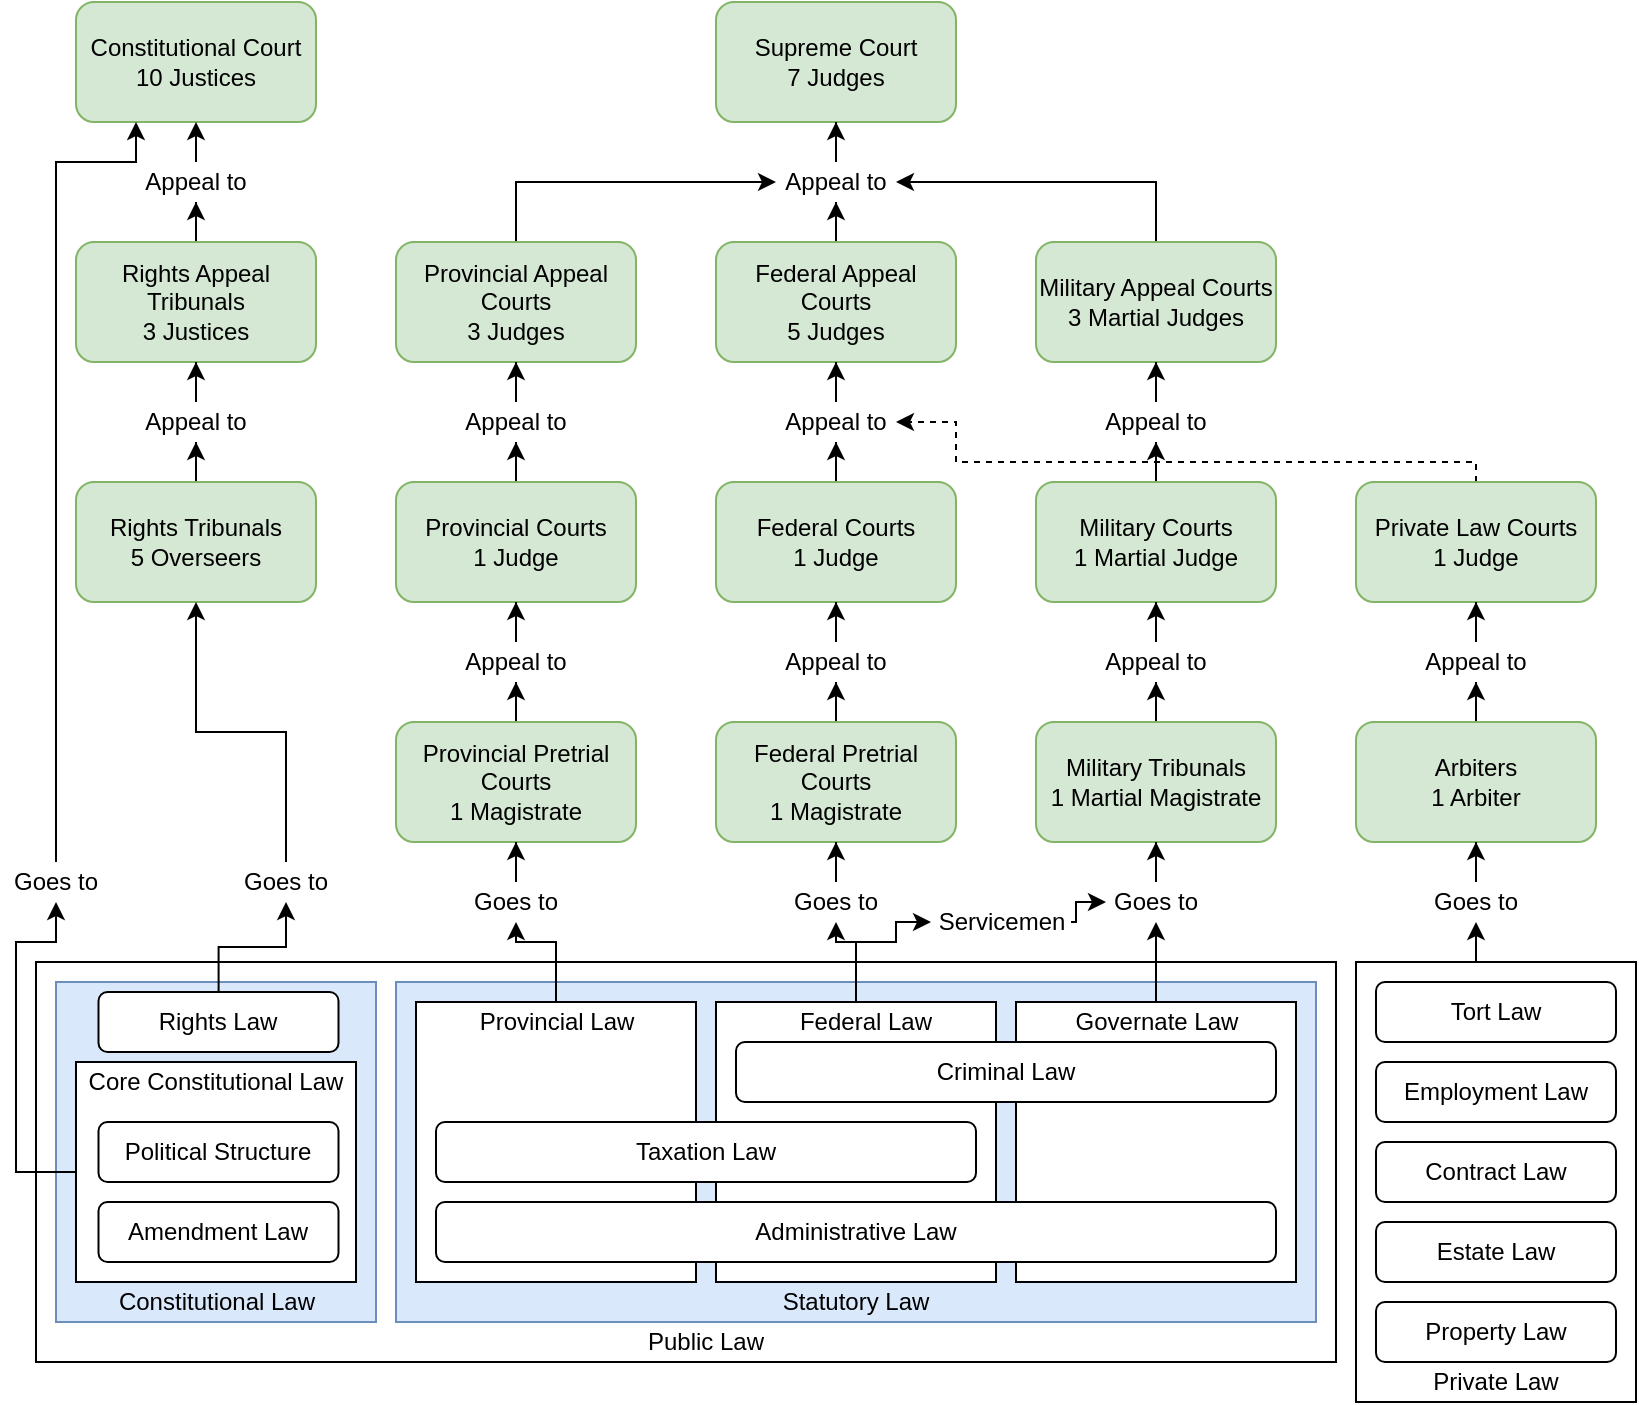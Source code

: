 <mxfile version="20.8.18" type="device"><diagram name="Page-1" id="FLaIdaQHmKAp2E7NLNru"><mxGraphModel dx="1167" dy="601" grid="1" gridSize="10" guides="1" tooltips="1" connect="1" arrows="1" fold="1" page="1" pageScale="1" pageWidth="850" pageHeight="1100" math="0" shadow="0"><root><mxCell id="0"/><mxCell id="1" parent="0"/><mxCell id="06vIxIqVGqbf8fJdhNE2-94" style="edgeStyle=orthogonalEdgeStyle;rounded=0;orthogonalLoop=1;jettySize=auto;html=1;" edge="1" parent="1" source="06vIxIqVGqbf8fJdhNE2-80" target="06vIxIqVGqbf8fJdhNE2-92"><mxGeometry relative="1" as="geometry"><Array as="points"><mxPoint x="745" y="480"/><mxPoint x="745" y="480"/></Array></mxGeometry></mxCell><mxCell id="06vIxIqVGqbf8fJdhNE2-80" value="" style="rounded=0;whiteSpace=wrap;html=1;" vertex="1" parent="1"><mxGeometry x="685" y="490" width="140" height="220" as="geometry"/></mxCell><mxCell id="06vIxIqVGqbf8fJdhNE2-68" value="" style="rounded=0;whiteSpace=wrap;html=1;" vertex="1" parent="1"><mxGeometry x="25" y="490" width="650" height="200" as="geometry"/></mxCell><mxCell id="06vIxIqVGqbf8fJdhNE2-27" value="" style="rounded=0;whiteSpace=wrap;html=1;fillColor=#dae8fc;strokeColor=#6c8ebf;" vertex="1" parent="1"><mxGeometry x="205" y="500" width="460" height="170" as="geometry"/></mxCell><mxCell id="06vIxIqVGqbf8fJdhNE2-105" style="edgeStyle=orthogonalEdgeStyle;rounded=0;orthogonalLoop=1;jettySize=auto;html=1;entryX=0.5;entryY=1;entryDx=0;entryDy=0;" edge="1" parent="1" source="06vIxIqVGqbf8fJdhNE2-22" target="06vIxIqVGqbf8fJdhNE2-87"><mxGeometry relative="1" as="geometry"><Array as="points"><mxPoint x="285" y="480"/><mxPoint x="265" y="480"/></Array></mxGeometry></mxCell><mxCell id="06vIxIqVGqbf8fJdhNE2-22" value="" style="rounded=0;whiteSpace=wrap;html=1;" vertex="1" parent="1"><mxGeometry x="215" y="510" width="140" height="140" as="geometry"/></mxCell><mxCell id="06vIxIqVGqbf8fJdhNE2-102" style="edgeStyle=orthogonalEdgeStyle;rounded=0;orthogonalLoop=1;jettySize=auto;html=1;" edge="1" parent="1" source="06vIxIqVGqbf8fJdhNE2-23" target="06vIxIqVGqbf8fJdhNE2-91"><mxGeometry relative="1" as="geometry"/></mxCell><mxCell id="06vIxIqVGqbf8fJdhNE2-23" value="" style="rounded=0;whiteSpace=wrap;html=1;" vertex="1" parent="1"><mxGeometry x="515" y="510" width="140" height="140" as="geometry"/></mxCell><mxCell id="06vIxIqVGqbf8fJdhNE2-97" style="edgeStyle=orthogonalEdgeStyle;rounded=0;orthogonalLoop=1;jettySize=auto;html=1;entryX=0.5;entryY=1;entryDx=0;entryDy=0;" edge="1" parent="1" source="06vIxIqVGqbf8fJdhNE2-21" target="06vIxIqVGqbf8fJdhNE2-90"><mxGeometry relative="1" as="geometry"><Array as="points"><mxPoint x="435" y="480"/><mxPoint x="425" y="480"/></Array></mxGeometry></mxCell><mxCell id="06vIxIqVGqbf8fJdhNE2-98" style="edgeStyle=orthogonalEdgeStyle;rounded=0;orthogonalLoop=1;jettySize=auto;html=1;entryX=0;entryY=0.5;entryDx=0;entryDy=0;" edge="1" parent="1" source="06vIxIqVGqbf8fJdhNE2-21" target="06vIxIqVGqbf8fJdhNE2-96"><mxGeometry relative="1" as="geometry"><Array as="points"><mxPoint x="435" y="480"/><mxPoint x="455" y="480"/><mxPoint x="455" y="470"/></Array></mxGeometry></mxCell><mxCell id="06vIxIqVGqbf8fJdhNE2-21" value="" style="rounded=0;whiteSpace=wrap;html=1;" vertex="1" parent="1"><mxGeometry x="365" y="510" width="140" height="140" as="geometry"/></mxCell><mxCell id="06vIxIqVGqbf8fJdhNE2-4" value="Supreme Court&lt;br&gt;7 Judges" style="rounded=1;whiteSpace=wrap;html=1;fillColor=#d5e8d4;strokeColor=#82b366;" vertex="1" parent="1"><mxGeometry x="365" y="10" width="120" height="60" as="geometry"/></mxCell><mxCell id="06vIxIqVGqbf8fJdhNE2-5" value="Constitutional Court&lt;br&gt;10 Justices" style="rounded=1;whiteSpace=wrap;html=1;fillColor=#d5e8d4;strokeColor=#82b366;" vertex="1" parent="1"><mxGeometry x="45" y="10" width="120" height="60" as="geometry"/></mxCell><mxCell id="06vIxIqVGqbf8fJdhNE2-41" style="edgeStyle=orthogonalEdgeStyle;rounded=0;orthogonalLoop=1;jettySize=auto;html=1;entryX=0.5;entryY=1;entryDx=0;entryDy=0;" edge="1" parent="1" source="06vIxIqVGqbf8fJdhNE2-6" target="06vIxIqVGqbf8fJdhNE2-40"><mxGeometry relative="1" as="geometry"/></mxCell><mxCell id="06vIxIqVGqbf8fJdhNE2-6" value="Federal Appeal Courts&lt;br&gt;5 Judges" style="rounded=1;whiteSpace=wrap;html=1;fillColor=#d5e8d4;strokeColor=#82b366;" vertex="1" parent="1"><mxGeometry x="365" y="130" width="120" height="60" as="geometry"/></mxCell><mxCell id="06vIxIqVGqbf8fJdhNE2-43" style="edgeStyle=orthogonalEdgeStyle;rounded=0;orthogonalLoop=1;jettySize=auto;html=1;entryX=0;entryY=0.5;entryDx=0;entryDy=0;" edge="1" parent="1" source="06vIxIqVGqbf8fJdhNE2-9" target="06vIxIqVGqbf8fJdhNE2-40"><mxGeometry relative="1" as="geometry"><Array as="points"><mxPoint x="265" y="100"/></Array></mxGeometry></mxCell><mxCell id="06vIxIqVGqbf8fJdhNE2-9" value="Provincial Appeal Courts&lt;br&gt;3 Judges" style="rounded=1;whiteSpace=wrap;html=1;fillColor=#d5e8d4;strokeColor=#82b366;" vertex="1" parent="1"><mxGeometry x="205" y="130" width="120" height="60" as="geometry"/></mxCell><mxCell id="06vIxIqVGqbf8fJdhNE2-44" style="edgeStyle=orthogonalEdgeStyle;rounded=0;orthogonalLoop=1;jettySize=auto;html=1;entryX=1;entryY=0.5;entryDx=0;entryDy=0;" edge="1" parent="1" source="06vIxIqVGqbf8fJdhNE2-10" target="06vIxIqVGqbf8fJdhNE2-40"><mxGeometry relative="1" as="geometry"><Array as="points"><mxPoint x="585" y="100"/></Array></mxGeometry></mxCell><mxCell id="06vIxIqVGqbf8fJdhNE2-10" value="Military Appeal Courts&lt;br&gt;3 Martial Judges" style="rounded=1;whiteSpace=wrap;html=1;fillColor=#d5e8d4;strokeColor=#82b366;" vertex="1" parent="1"><mxGeometry x="525" y="130" width="120" height="60" as="geometry"/></mxCell><mxCell id="06vIxIqVGqbf8fJdhNE2-49" style="edgeStyle=orthogonalEdgeStyle;rounded=0;orthogonalLoop=1;jettySize=auto;html=1;entryX=0.5;entryY=1;entryDx=0;entryDy=0;" edge="1" parent="1" source="06vIxIqVGqbf8fJdhNE2-11" target="06vIxIqVGqbf8fJdhNE2-45"><mxGeometry relative="1" as="geometry"/></mxCell><mxCell id="06vIxIqVGqbf8fJdhNE2-11" value="Provincial Courts&lt;br&gt;1 Judge" style="rounded=1;whiteSpace=wrap;html=1;fillColor=#d5e8d4;strokeColor=#82b366;" vertex="1" parent="1"><mxGeometry x="205" y="250" width="120" height="60" as="geometry"/></mxCell><mxCell id="06vIxIqVGqbf8fJdhNE2-48" style="edgeStyle=orthogonalEdgeStyle;rounded=0;orthogonalLoop=1;jettySize=auto;html=1;entryX=0.5;entryY=1;entryDx=0;entryDy=0;" edge="1" parent="1" source="06vIxIqVGqbf8fJdhNE2-12" target="06vIxIqVGqbf8fJdhNE2-46"><mxGeometry relative="1" as="geometry"/></mxCell><mxCell id="06vIxIqVGqbf8fJdhNE2-12" value="Federal Courts&lt;br&gt;1 Judge" style="rounded=1;whiteSpace=wrap;html=1;fillColor=#d5e8d4;strokeColor=#82b366;" vertex="1" parent="1"><mxGeometry x="365" y="250" width="120" height="60" as="geometry"/></mxCell><mxCell id="06vIxIqVGqbf8fJdhNE2-52" style="edgeStyle=orthogonalEdgeStyle;rounded=0;orthogonalLoop=1;jettySize=auto;html=1;" edge="1" parent="1" source="06vIxIqVGqbf8fJdhNE2-13" target="06vIxIqVGqbf8fJdhNE2-47"><mxGeometry relative="1" as="geometry"/></mxCell><mxCell id="06vIxIqVGqbf8fJdhNE2-13" value="Military Courts&lt;br&gt;1 Martial Judge" style="rounded=1;whiteSpace=wrap;html=1;fillColor=#d5e8d4;strokeColor=#82b366;" vertex="1" parent="1"><mxGeometry x="525" y="250" width="120" height="60" as="geometry"/></mxCell><mxCell id="06vIxIqVGqbf8fJdhNE2-57" style="edgeStyle=orthogonalEdgeStyle;rounded=0;orthogonalLoop=1;jettySize=auto;html=1;entryX=0.5;entryY=1;entryDx=0;entryDy=0;" edge="1" parent="1" source="06vIxIqVGqbf8fJdhNE2-14" target="06vIxIqVGqbf8fJdhNE2-56"><mxGeometry relative="1" as="geometry"/></mxCell><mxCell id="06vIxIqVGqbf8fJdhNE2-14" value="Provincial Pretrial Courts&lt;br&gt;1 Magistrate" style="rounded=1;whiteSpace=wrap;html=1;fillColor=#d5e8d4;strokeColor=#82b366;" vertex="1" parent="1"><mxGeometry x="205" y="370" width="120" height="60" as="geometry"/></mxCell><mxCell id="06vIxIqVGqbf8fJdhNE2-59" style="edgeStyle=orthogonalEdgeStyle;rounded=0;orthogonalLoop=1;jettySize=auto;html=1;" edge="1" parent="1" source="06vIxIqVGqbf8fJdhNE2-15" target="06vIxIqVGqbf8fJdhNE2-55"><mxGeometry relative="1" as="geometry"/></mxCell><mxCell id="06vIxIqVGqbf8fJdhNE2-15" value="Federal Pretrial Courts&lt;br&gt;1 Magistrate" style="rounded=1;whiteSpace=wrap;html=1;fillColor=#d5e8d4;strokeColor=#82b366;" vertex="1" parent="1"><mxGeometry x="365" y="370" width="120" height="60" as="geometry"/></mxCell><mxCell id="06vIxIqVGqbf8fJdhNE2-84" style="edgeStyle=orthogonalEdgeStyle;rounded=0;orthogonalLoop=1;jettySize=auto;html=1;" edge="1" parent="1" source="06vIxIqVGqbf8fJdhNE2-16" target="06vIxIqVGqbf8fJdhNE2-83"><mxGeometry relative="1" as="geometry"/></mxCell><mxCell id="06vIxIqVGqbf8fJdhNE2-16" value="Arbiters&lt;br&gt;1 Arbiter" style="rounded=1;whiteSpace=wrap;html=1;fillColor=#d5e8d4;strokeColor=#82b366;" vertex="1" parent="1"><mxGeometry x="685" y="370" width="120" height="60" as="geometry"/></mxCell><mxCell id="06vIxIqVGqbf8fJdhNE2-61" style="edgeStyle=orthogonalEdgeStyle;rounded=0;orthogonalLoop=1;jettySize=auto;html=1;entryX=0.5;entryY=1;entryDx=0;entryDy=0;" edge="1" parent="1" source="06vIxIqVGqbf8fJdhNE2-17" target="06vIxIqVGqbf8fJdhNE2-54"><mxGeometry relative="1" as="geometry"/></mxCell><mxCell id="06vIxIqVGqbf8fJdhNE2-17" value="Military Tribunals&lt;br&gt;1 Martial Magistrate" style="rounded=1;whiteSpace=wrap;html=1;fillColor=#d5e8d4;strokeColor=#82b366;" vertex="1" parent="1"><mxGeometry x="525" y="370" width="120" height="60" as="geometry"/></mxCell><mxCell id="06vIxIqVGqbf8fJdhNE2-18" value="Administrative Law" style="rounded=1;whiteSpace=wrap;html=1;" vertex="1" parent="1"><mxGeometry x="225" y="610" width="420" height="30" as="geometry"/></mxCell><mxCell id="06vIxIqVGqbf8fJdhNE2-19" value="Taxation Law" style="rounded=1;whiteSpace=wrap;html=1;" vertex="1" parent="1"><mxGeometry x="225" y="570" width="270" height="30" as="geometry"/></mxCell><mxCell id="06vIxIqVGqbf8fJdhNE2-20" value="Criminal Law" style="rounded=1;whiteSpace=wrap;html=1;" vertex="1" parent="1"><mxGeometry x="375" y="530" width="270" height="30" as="geometry"/></mxCell><mxCell id="06vIxIqVGqbf8fJdhNE2-24" value="Federal Law" style="text;html=1;strokeColor=none;fillColor=none;align=center;verticalAlign=middle;whiteSpace=wrap;rounded=0;" vertex="1" parent="1"><mxGeometry x="405" y="510" width="70" height="20" as="geometry"/></mxCell><mxCell id="06vIxIqVGqbf8fJdhNE2-25" value="Provincial Law" style="text;html=1;strokeColor=none;fillColor=none;align=center;verticalAlign=middle;whiteSpace=wrap;rounded=0;" vertex="1" parent="1"><mxGeometry x="242.5" y="510" width="85" height="20" as="geometry"/></mxCell><mxCell id="06vIxIqVGqbf8fJdhNE2-26" value="Governate Law" style="text;html=1;strokeColor=none;fillColor=none;align=center;verticalAlign=middle;whiteSpace=wrap;rounded=0;" vertex="1" parent="1"><mxGeometry x="542.5" y="510" width="85" height="20" as="geometry"/></mxCell><mxCell id="06vIxIqVGqbf8fJdhNE2-28" value="Public Law" style="text;html=1;strokeColor=none;fillColor=none;align=center;verticalAlign=middle;whiteSpace=wrap;rounded=0;" vertex="1" parent="1"><mxGeometry x="325" y="670" width="70" height="20" as="geometry"/></mxCell><mxCell id="06vIxIqVGqbf8fJdhNE2-29" value="" style="rounded=0;whiteSpace=wrap;html=1;fillColor=#dae8fc;strokeColor=#6c8ebf;" vertex="1" parent="1"><mxGeometry x="35" y="500" width="160" height="170" as="geometry"/></mxCell><mxCell id="06vIxIqVGqbf8fJdhNE2-30" value="Constitutional Law" style="text;html=1;strokeColor=none;fillColor=none;align=center;verticalAlign=middle;whiteSpace=wrap;rounded=0;" vertex="1" parent="1"><mxGeometry x="63.75" y="650" width="102.5" height="20" as="geometry"/></mxCell><mxCell id="06vIxIqVGqbf8fJdhNE2-107" style="edgeStyle=orthogonalEdgeStyle;rounded=0;orthogonalLoop=1;jettySize=auto;html=1;entryX=0.5;entryY=1;entryDx=0;entryDy=0;" edge="1" parent="1" source="06vIxIqVGqbf8fJdhNE2-31" target="06vIxIqVGqbf8fJdhNE2-88"><mxGeometry relative="1" as="geometry"/></mxCell><mxCell id="06vIxIqVGqbf8fJdhNE2-31" value="Rights Law" style="rounded=1;whiteSpace=wrap;html=1;" vertex="1" parent="1"><mxGeometry x="56.25" y="505" width="120" height="30" as="geometry"/></mxCell><mxCell id="06vIxIqVGqbf8fJdhNE2-39" style="edgeStyle=orthogonalEdgeStyle;rounded=0;orthogonalLoop=1;jettySize=auto;html=1;entryX=0.5;entryY=1;entryDx=0;entryDy=0;" edge="1" parent="1" source="06vIxIqVGqbf8fJdhNE2-35" target="06vIxIqVGqbf8fJdhNE2-37"><mxGeometry relative="1" as="geometry"/></mxCell><mxCell id="06vIxIqVGqbf8fJdhNE2-35" value="Rights Appeal Tribunals&lt;br&gt;3 Justices" style="rounded=1;whiteSpace=wrap;html=1;fillColor=#d5e8d4;strokeColor=#82b366;" vertex="1" parent="1"><mxGeometry x="45" y="130" width="120" height="60" as="geometry"/></mxCell><mxCell id="06vIxIqVGqbf8fJdhNE2-38" style="edgeStyle=orthogonalEdgeStyle;rounded=0;orthogonalLoop=1;jettySize=auto;html=1;exitX=0.5;exitY=0;exitDx=0;exitDy=0;entryX=0.5;entryY=1;entryDx=0;entryDy=0;" edge="1" parent="1" source="06vIxIqVGqbf8fJdhNE2-37" target="06vIxIqVGqbf8fJdhNE2-5"><mxGeometry relative="1" as="geometry"/></mxCell><mxCell id="06vIxIqVGqbf8fJdhNE2-37" value="Appeal to" style="text;html=1;strokeColor=none;fillColor=none;align=center;verticalAlign=middle;whiteSpace=wrap;rounded=0;" vertex="1" parent="1"><mxGeometry x="75" y="90" width="60" height="20" as="geometry"/></mxCell><mxCell id="06vIxIqVGqbf8fJdhNE2-42" style="edgeStyle=orthogonalEdgeStyle;rounded=0;orthogonalLoop=1;jettySize=auto;html=1;" edge="1" parent="1" source="06vIxIqVGqbf8fJdhNE2-40" target="06vIxIqVGqbf8fJdhNE2-4"><mxGeometry relative="1" as="geometry"/></mxCell><mxCell id="06vIxIqVGqbf8fJdhNE2-40" value="Appeal to" style="text;html=1;strokeColor=none;fillColor=none;align=center;verticalAlign=middle;whiteSpace=wrap;rounded=0;" vertex="1" parent="1"><mxGeometry x="395" y="90" width="60" height="20" as="geometry"/></mxCell><mxCell id="06vIxIqVGqbf8fJdhNE2-50" style="edgeStyle=orthogonalEdgeStyle;rounded=0;orthogonalLoop=1;jettySize=auto;html=1;" edge="1" parent="1" source="06vIxIqVGqbf8fJdhNE2-45" target="06vIxIqVGqbf8fJdhNE2-9"><mxGeometry relative="1" as="geometry"/></mxCell><mxCell id="06vIxIqVGqbf8fJdhNE2-45" value="Appeal to" style="text;html=1;strokeColor=none;fillColor=none;align=center;verticalAlign=middle;whiteSpace=wrap;rounded=0;" vertex="1" parent="1"><mxGeometry x="235" y="210" width="60" height="20" as="geometry"/></mxCell><mxCell id="06vIxIqVGqbf8fJdhNE2-51" style="edgeStyle=orthogonalEdgeStyle;rounded=0;orthogonalLoop=1;jettySize=auto;html=1;entryX=0.5;entryY=1;entryDx=0;entryDy=0;" edge="1" parent="1" source="06vIxIqVGqbf8fJdhNE2-46" target="06vIxIqVGqbf8fJdhNE2-6"><mxGeometry relative="1" as="geometry"/></mxCell><mxCell id="06vIxIqVGqbf8fJdhNE2-46" value="Appeal to" style="text;html=1;strokeColor=none;fillColor=none;align=center;verticalAlign=middle;whiteSpace=wrap;rounded=0;" vertex="1" parent="1"><mxGeometry x="395" y="210" width="60" height="20" as="geometry"/></mxCell><mxCell id="06vIxIqVGqbf8fJdhNE2-53" style="edgeStyle=orthogonalEdgeStyle;rounded=0;orthogonalLoop=1;jettySize=auto;html=1;entryX=0.5;entryY=1;entryDx=0;entryDy=0;" edge="1" parent="1" source="06vIxIqVGqbf8fJdhNE2-47" target="06vIxIqVGqbf8fJdhNE2-10"><mxGeometry relative="1" as="geometry"/></mxCell><mxCell id="06vIxIqVGqbf8fJdhNE2-47" value="Appeal to" style="text;html=1;strokeColor=none;fillColor=none;align=center;verticalAlign=middle;whiteSpace=wrap;rounded=0;" vertex="1" parent="1"><mxGeometry x="555" y="210" width="60" height="20" as="geometry"/></mxCell><mxCell id="06vIxIqVGqbf8fJdhNE2-62" style="edgeStyle=orthogonalEdgeStyle;rounded=0;orthogonalLoop=1;jettySize=auto;html=1;" edge="1" parent="1" source="06vIxIqVGqbf8fJdhNE2-54" target="06vIxIqVGqbf8fJdhNE2-13"><mxGeometry relative="1" as="geometry"/></mxCell><mxCell id="06vIxIqVGqbf8fJdhNE2-54" value="Appeal to" style="text;html=1;strokeColor=none;fillColor=none;align=center;verticalAlign=middle;whiteSpace=wrap;rounded=0;" vertex="1" parent="1"><mxGeometry x="555" y="330" width="60" height="20" as="geometry"/></mxCell><mxCell id="06vIxIqVGqbf8fJdhNE2-60" style="edgeStyle=orthogonalEdgeStyle;rounded=0;orthogonalLoop=1;jettySize=auto;html=1;entryX=0.5;entryY=1;entryDx=0;entryDy=0;" edge="1" parent="1" source="06vIxIqVGqbf8fJdhNE2-55" target="06vIxIqVGqbf8fJdhNE2-12"><mxGeometry relative="1" as="geometry"/></mxCell><mxCell id="06vIxIqVGqbf8fJdhNE2-55" value="Appeal to" style="text;html=1;strokeColor=none;fillColor=none;align=center;verticalAlign=middle;whiteSpace=wrap;rounded=0;" vertex="1" parent="1"><mxGeometry x="395" y="330" width="60" height="20" as="geometry"/></mxCell><mxCell id="06vIxIqVGqbf8fJdhNE2-58" style="edgeStyle=orthogonalEdgeStyle;rounded=0;orthogonalLoop=1;jettySize=auto;html=1;" edge="1" parent="1" source="06vIxIqVGqbf8fJdhNE2-56" target="06vIxIqVGqbf8fJdhNE2-11"><mxGeometry relative="1" as="geometry"/></mxCell><mxCell id="06vIxIqVGqbf8fJdhNE2-56" value="Appeal to" style="text;html=1;strokeColor=none;fillColor=none;align=center;verticalAlign=middle;whiteSpace=wrap;rounded=0;" vertex="1" parent="1"><mxGeometry x="235" y="330" width="60" height="20" as="geometry"/></mxCell><mxCell id="06vIxIqVGqbf8fJdhNE2-65" style="edgeStyle=orthogonalEdgeStyle;rounded=0;orthogonalLoop=1;jettySize=auto;html=1;" edge="1" parent="1" source="06vIxIqVGqbf8fJdhNE2-63" target="06vIxIqVGqbf8fJdhNE2-64"><mxGeometry relative="1" as="geometry"/></mxCell><mxCell id="06vIxIqVGqbf8fJdhNE2-109" style="edgeStyle=orthogonalEdgeStyle;rounded=0;orthogonalLoop=1;jettySize=auto;html=1;entryX=0.5;entryY=1;entryDx=0;entryDy=0;" edge="1" parent="1" source="06vIxIqVGqbf8fJdhNE2-70" target="06vIxIqVGqbf8fJdhNE2-89"><mxGeometry relative="1" as="geometry"><Array as="points"><mxPoint x="15" y="595"/><mxPoint x="15" y="480"/><mxPoint x="35" y="480"/></Array></mxGeometry></mxCell><mxCell id="06vIxIqVGqbf8fJdhNE2-70" value="" style="rounded=0;whiteSpace=wrap;html=1;" vertex="1" parent="1"><mxGeometry x="45" y="540" width="140" height="110" as="geometry"/></mxCell><mxCell id="06vIxIqVGqbf8fJdhNE2-63" value="Rights Tribunals&lt;br&gt;5 Overseers" style="rounded=1;whiteSpace=wrap;html=1;fillColor=#d5e8d4;strokeColor=#82b366;" vertex="1" parent="1"><mxGeometry x="45" y="250" width="120" height="60" as="geometry"/></mxCell><mxCell id="06vIxIqVGqbf8fJdhNE2-66" style="edgeStyle=orthogonalEdgeStyle;rounded=0;orthogonalLoop=1;jettySize=auto;html=1;" edge="1" parent="1" source="06vIxIqVGqbf8fJdhNE2-64" target="06vIxIqVGqbf8fJdhNE2-35"><mxGeometry relative="1" as="geometry"/></mxCell><mxCell id="06vIxIqVGqbf8fJdhNE2-64" value="Appeal to" style="text;html=1;strokeColor=none;fillColor=none;align=center;verticalAlign=middle;whiteSpace=wrap;rounded=0;" vertex="1" parent="1"><mxGeometry x="75" y="210" width="60" height="20" as="geometry"/></mxCell><mxCell id="06vIxIqVGqbf8fJdhNE2-69" value="Statutory Law" style="text;html=1;strokeColor=none;fillColor=none;align=center;verticalAlign=middle;whiteSpace=wrap;rounded=0;" vertex="1" parent="1"><mxGeometry x="395" y="650" width="80" height="20" as="geometry"/></mxCell><mxCell id="06vIxIqVGqbf8fJdhNE2-32" value="Political Structure" style="rounded=1;whiteSpace=wrap;html=1;" vertex="1" parent="1"><mxGeometry x="56.25" y="570" width="120" height="30" as="geometry"/></mxCell><mxCell id="06vIxIqVGqbf8fJdhNE2-33" value="Amendment Law" style="rounded=1;whiteSpace=wrap;html=1;" vertex="1" parent="1"><mxGeometry x="56.25" y="610" width="120" height="30" as="geometry"/></mxCell><mxCell id="06vIxIqVGqbf8fJdhNE2-71" value="Core Constitutional Law" style="text;html=1;strokeColor=none;fillColor=none;align=center;verticalAlign=middle;whiteSpace=wrap;rounded=0;" vertex="1" parent="1"><mxGeometry x="50" y="540" width="130" height="20" as="geometry"/></mxCell><mxCell id="06vIxIqVGqbf8fJdhNE2-74" value="Tort Law" style="rounded=1;whiteSpace=wrap;html=1;" vertex="1" parent="1"><mxGeometry x="695" y="500" width="120" height="30" as="geometry"/></mxCell><mxCell id="06vIxIqVGqbf8fJdhNE2-75" value="Contract Law" style="rounded=1;whiteSpace=wrap;html=1;" vertex="1" parent="1"><mxGeometry x="695" y="580" width="120" height="30" as="geometry"/></mxCell><mxCell id="06vIxIqVGqbf8fJdhNE2-76" value="Employment Law" style="rounded=1;whiteSpace=wrap;html=1;" vertex="1" parent="1"><mxGeometry x="695" y="540" width="120" height="30" as="geometry"/></mxCell><mxCell id="06vIxIqVGqbf8fJdhNE2-77" value="Estate Law" style="rounded=1;whiteSpace=wrap;html=1;" vertex="1" parent="1"><mxGeometry x="695" y="620" width="120" height="30" as="geometry"/></mxCell><mxCell id="06vIxIqVGqbf8fJdhNE2-78" value="Property Law" style="rounded=1;whiteSpace=wrap;html=1;" vertex="1" parent="1"><mxGeometry x="695" y="660" width="120" height="30" as="geometry"/></mxCell><mxCell id="06vIxIqVGqbf8fJdhNE2-81" value="Private Law" style="text;html=1;strokeColor=none;fillColor=none;align=center;verticalAlign=middle;whiteSpace=wrap;rounded=0;" vertex="1" parent="1"><mxGeometry x="720" y="690" width="70" height="20" as="geometry"/></mxCell><mxCell id="06vIxIqVGqbf8fJdhNE2-86" style="edgeStyle=orthogonalEdgeStyle;rounded=0;orthogonalLoop=1;jettySize=auto;html=1;entryX=1;entryY=0.5;entryDx=0;entryDy=0;dashed=1;" edge="1" parent="1" source="06vIxIqVGqbf8fJdhNE2-82" target="06vIxIqVGqbf8fJdhNE2-46"><mxGeometry relative="1" as="geometry"><Array as="points"><mxPoint x="745" y="240"/><mxPoint x="485" y="240"/><mxPoint x="485" y="220"/></Array></mxGeometry></mxCell><mxCell id="06vIxIqVGqbf8fJdhNE2-82" value="Private Law Courts&lt;br&gt;1 Judge" style="rounded=1;whiteSpace=wrap;html=1;fillColor=#d5e8d4;strokeColor=#82b366;" vertex="1" parent="1"><mxGeometry x="685" y="250" width="120" height="60" as="geometry"/></mxCell><mxCell id="06vIxIqVGqbf8fJdhNE2-85" style="edgeStyle=orthogonalEdgeStyle;rounded=0;orthogonalLoop=1;jettySize=auto;html=1;" edge="1" parent="1" source="06vIxIqVGqbf8fJdhNE2-83" target="06vIxIqVGqbf8fJdhNE2-82"><mxGeometry relative="1" as="geometry"/></mxCell><mxCell id="06vIxIqVGqbf8fJdhNE2-83" value="Appeal to" style="text;html=1;strokeColor=none;fillColor=none;align=center;verticalAlign=middle;whiteSpace=wrap;rounded=0;" vertex="1" parent="1"><mxGeometry x="715" y="330" width="60" height="20" as="geometry"/></mxCell><mxCell id="06vIxIqVGqbf8fJdhNE2-106" style="edgeStyle=orthogonalEdgeStyle;rounded=0;orthogonalLoop=1;jettySize=auto;html=1;entryX=0.5;entryY=1;entryDx=0;entryDy=0;" edge="1" parent="1" source="06vIxIqVGqbf8fJdhNE2-87" target="06vIxIqVGqbf8fJdhNE2-14"><mxGeometry relative="1" as="geometry"/></mxCell><mxCell id="06vIxIqVGqbf8fJdhNE2-87" value="Goes to" style="text;html=1;strokeColor=none;fillColor=none;align=center;verticalAlign=middle;whiteSpace=wrap;rounded=0;" vertex="1" parent="1"><mxGeometry x="240" y="450" width="50" height="20" as="geometry"/></mxCell><mxCell id="06vIxIqVGqbf8fJdhNE2-108" style="edgeStyle=orthogonalEdgeStyle;rounded=0;orthogonalLoop=1;jettySize=auto;html=1;entryX=0.5;entryY=1;entryDx=0;entryDy=0;" edge="1" parent="1" source="06vIxIqVGqbf8fJdhNE2-88" target="06vIxIqVGqbf8fJdhNE2-63"><mxGeometry relative="1" as="geometry"/></mxCell><mxCell id="06vIxIqVGqbf8fJdhNE2-88" value="Goes to" style="text;html=1;strokeColor=none;fillColor=none;align=center;verticalAlign=middle;whiteSpace=wrap;rounded=0;" vertex="1" parent="1"><mxGeometry x="125" y="440" width="50" height="20" as="geometry"/></mxCell><mxCell id="06vIxIqVGqbf8fJdhNE2-112" style="edgeStyle=orthogonalEdgeStyle;rounded=0;orthogonalLoop=1;jettySize=auto;html=1;entryX=0.25;entryY=1;entryDx=0;entryDy=0;exitX=0.5;exitY=0;exitDx=0;exitDy=0;" edge="1" parent="1" source="06vIxIqVGqbf8fJdhNE2-89" target="06vIxIqVGqbf8fJdhNE2-5"><mxGeometry relative="1" as="geometry"><Array as="points"><mxPoint x="35" y="440"/><mxPoint x="35" y="90"/><mxPoint x="75" y="90"/></Array></mxGeometry></mxCell><mxCell id="06vIxIqVGqbf8fJdhNE2-89" value="Goes to" style="text;html=1;strokeColor=none;fillColor=none;align=center;verticalAlign=middle;whiteSpace=wrap;rounded=0;" vertex="1" parent="1"><mxGeometry x="10" y="440" width="50" height="20" as="geometry"/></mxCell><mxCell id="06vIxIqVGqbf8fJdhNE2-104" style="edgeStyle=orthogonalEdgeStyle;rounded=0;orthogonalLoop=1;jettySize=auto;html=1;" edge="1" parent="1" source="06vIxIqVGqbf8fJdhNE2-90" target="06vIxIqVGqbf8fJdhNE2-15"><mxGeometry relative="1" as="geometry"/></mxCell><mxCell id="06vIxIqVGqbf8fJdhNE2-90" value="Goes to" style="text;html=1;strokeColor=none;fillColor=none;align=center;verticalAlign=middle;whiteSpace=wrap;rounded=0;" vertex="1" parent="1"><mxGeometry x="400" y="450" width="50" height="20" as="geometry"/></mxCell><mxCell id="06vIxIqVGqbf8fJdhNE2-103" style="edgeStyle=orthogonalEdgeStyle;rounded=0;orthogonalLoop=1;jettySize=auto;html=1;" edge="1" parent="1" source="06vIxIqVGqbf8fJdhNE2-91" target="06vIxIqVGqbf8fJdhNE2-17"><mxGeometry relative="1" as="geometry"/></mxCell><mxCell id="06vIxIqVGqbf8fJdhNE2-91" value="Goes to" style="text;html=1;strokeColor=none;fillColor=none;align=center;verticalAlign=middle;whiteSpace=wrap;rounded=0;" vertex="1" parent="1"><mxGeometry x="560" y="450" width="50" height="20" as="geometry"/></mxCell><mxCell id="06vIxIqVGqbf8fJdhNE2-95" style="edgeStyle=orthogonalEdgeStyle;rounded=0;orthogonalLoop=1;jettySize=auto;html=1;entryX=0.5;entryY=1;entryDx=0;entryDy=0;" edge="1" parent="1" source="06vIxIqVGqbf8fJdhNE2-92" target="06vIxIqVGqbf8fJdhNE2-16"><mxGeometry relative="1" as="geometry"/></mxCell><mxCell id="06vIxIqVGqbf8fJdhNE2-92" value="Goes to" style="text;html=1;strokeColor=none;fillColor=none;align=center;verticalAlign=middle;whiteSpace=wrap;rounded=0;" vertex="1" parent="1"><mxGeometry x="720" y="450" width="50" height="20" as="geometry"/></mxCell><mxCell id="06vIxIqVGqbf8fJdhNE2-101" style="edgeStyle=orthogonalEdgeStyle;rounded=0;orthogonalLoop=1;jettySize=auto;html=1;entryX=0;entryY=0.5;entryDx=0;entryDy=0;" edge="1" parent="1" source="06vIxIqVGqbf8fJdhNE2-96" target="06vIxIqVGqbf8fJdhNE2-91"><mxGeometry relative="1" as="geometry"><Array as="points"><mxPoint x="545" y="470"/><mxPoint x="545" y="460"/></Array></mxGeometry></mxCell><mxCell id="06vIxIqVGqbf8fJdhNE2-96" value="Servicemen" style="text;html=1;strokeColor=none;fillColor=none;align=center;verticalAlign=middle;whiteSpace=wrap;rounded=0;" vertex="1" parent="1"><mxGeometry x="472.5" y="460" width="70" height="20" as="geometry"/></mxCell></root></mxGraphModel></diagram></mxfile>